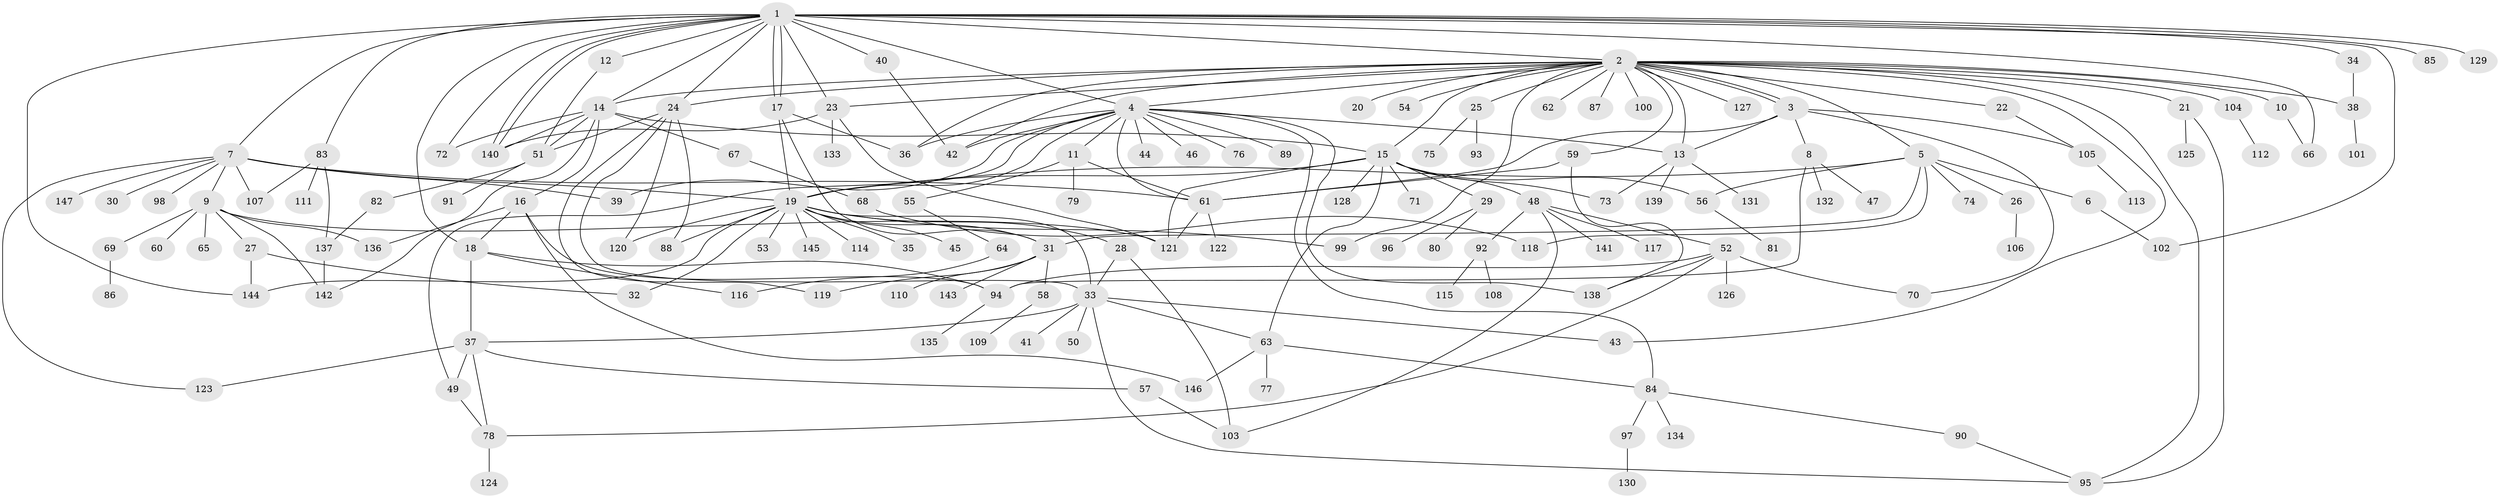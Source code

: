 // Generated by graph-tools (version 1.1) at 2025/14/03/09/25 04:14:40]
// undirected, 147 vertices, 222 edges
graph export_dot {
graph [start="1"]
  node [color=gray90,style=filled];
  1;
  2;
  3;
  4;
  5;
  6;
  7;
  8;
  9;
  10;
  11;
  12;
  13;
  14;
  15;
  16;
  17;
  18;
  19;
  20;
  21;
  22;
  23;
  24;
  25;
  26;
  27;
  28;
  29;
  30;
  31;
  32;
  33;
  34;
  35;
  36;
  37;
  38;
  39;
  40;
  41;
  42;
  43;
  44;
  45;
  46;
  47;
  48;
  49;
  50;
  51;
  52;
  53;
  54;
  55;
  56;
  57;
  58;
  59;
  60;
  61;
  62;
  63;
  64;
  65;
  66;
  67;
  68;
  69;
  70;
  71;
  72;
  73;
  74;
  75;
  76;
  77;
  78;
  79;
  80;
  81;
  82;
  83;
  84;
  85;
  86;
  87;
  88;
  89;
  90;
  91;
  92;
  93;
  94;
  95;
  96;
  97;
  98;
  99;
  100;
  101;
  102;
  103;
  104;
  105;
  106;
  107;
  108;
  109;
  110;
  111;
  112;
  113;
  114;
  115;
  116;
  117;
  118;
  119;
  120;
  121;
  122;
  123;
  124;
  125;
  126;
  127;
  128;
  129;
  130;
  131;
  132;
  133;
  134;
  135;
  136;
  137;
  138;
  139;
  140;
  141;
  142;
  143;
  144;
  145;
  146;
  147;
  1 -- 2;
  1 -- 4;
  1 -- 7;
  1 -- 12;
  1 -- 14;
  1 -- 17;
  1 -- 17;
  1 -- 18;
  1 -- 23;
  1 -- 24;
  1 -- 34;
  1 -- 40;
  1 -- 66;
  1 -- 72;
  1 -- 83;
  1 -- 85;
  1 -- 102;
  1 -- 129;
  1 -- 140;
  1 -- 140;
  1 -- 144;
  2 -- 3;
  2 -- 3;
  2 -- 4;
  2 -- 5;
  2 -- 10;
  2 -- 13;
  2 -- 14;
  2 -- 15;
  2 -- 20;
  2 -- 21;
  2 -- 22;
  2 -- 23;
  2 -- 24;
  2 -- 25;
  2 -- 36;
  2 -- 38;
  2 -- 42;
  2 -- 43;
  2 -- 54;
  2 -- 59;
  2 -- 62;
  2 -- 87;
  2 -- 95;
  2 -- 99;
  2 -- 100;
  2 -- 104;
  2 -- 127;
  3 -- 8;
  3 -- 13;
  3 -- 61;
  3 -- 70;
  3 -- 105;
  4 -- 11;
  4 -- 13;
  4 -- 19;
  4 -- 36;
  4 -- 39;
  4 -- 42;
  4 -- 44;
  4 -- 46;
  4 -- 49;
  4 -- 61;
  4 -- 76;
  4 -- 84;
  4 -- 89;
  4 -- 138;
  5 -- 6;
  5 -- 19;
  5 -- 26;
  5 -- 31;
  5 -- 56;
  5 -- 74;
  5 -- 118;
  6 -- 102;
  7 -- 9;
  7 -- 19;
  7 -- 30;
  7 -- 39;
  7 -- 61;
  7 -- 98;
  7 -- 107;
  7 -- 123;
  7 -- 147;
  8 -- 47;
  8 -- 94;
  8 -- 132;
  9 -- 27;
  9 -- 60;
  9 -- 65;
  9 -- 69;
  9 -- 121;
  9 -- 136;
  9 -- 142;
  10 -- 66;
  11 -- 55;
  11 -- 61;
  11 -- 79;
  12 -- 51;
  13 -- 73;
  13 -- 131;
  13 -- 139;
  14 -- 15;
  14 -- 16;
  14 -- 51;
  14 -- 67;
  14 -- 72;
  14 -- 140;
  14 -- 142;
  15 -- 19;
  15 -- 29;
  15 -- 48;
  15 -- 56;
  15 -- 63;
  15 -- 71;
  15 -- 73;
  15 -- 121;
  15 -- 128;
  16 -- 18;
  16 -- 94;
  16 -- 136;
  16 -- 146;
  17 -- 19;
  17 -- 31;
  17 -- 36;
  18 -- 37;
  18 -- 94;
  18 -- 116;
  19 -- 28;
  19 -- 31;
  19 -- 32;
  19 -- 33;
  19 -- 35;
  19 -- 45;
  19 -- 53;
  19 -- 88;
  19 -- 99;
  19 -- 114;
  19 -- 120;
  19 -- 144;
  19 -- 145;
  21 -- 95;
  21 -- 125;
  22 -- 105;
  23 -- 121;
  23 -- 133;
  23 -- 140;
  24 -- 33;
  24 -- 51;
  24 -- 88;
  24 -- 119;
  24 -- 120;
  25 -- 75;
  25 -- 93;
  26 -- 106;
  27 -- 32;
  27 -- 144;
  28 -- 33;
  28 -- 103;
  29 -- 80;
  29 -- 96;
  31 -- 58;
  31 -- 110;
  31 -- 119;
  31 -- 143;
  33 -- 37;
  33 -- 41;
  33 -- 43;
  33 -- 50;
  33 -- 63;
  33 -- 95;
  34 -- 38;
  37 -- 49;
  37 -- 57;
  37 -- 78;
  37 -- 123;
  38 -- 101;
  40 -- 42;
  48 -- 52;
  48 -- 92;
  48 -- 103;
  48 -- 117;
  48 -- 141;
  49 -- 78;
  51 -- 82;
  51 -- 91;
  52 -- 70;
  52 -- 78;
  52 -- 94;
  52 -- 126;
  52 -- 138;
  55 -- 64;
  56 -- 81;
  57 -- 103;
  58 -- 109;
  59 -- 61;
  59 -- 138;
  61 -- 121;
  61 -- 122;
  63 -- 77;
  63 -- 84;
  63 -- 146;
  64 -- 116;
  67 -- 68;
  68 -- 118;
  69 -- 86;
  78 -- 124;
  82 -- 137;
  83 -- 107;
  83 -- 111;
  83 -- 137;
  84 -- 90;
  84 -- 97;
  84 -- 134;
  90 -- 95;
  92 -- 108;
  92 -- 115;
  94 -- 135;
  97 -- 130;
  104 -- 112;
  105 -- 113;
  137 -- 142;
}
